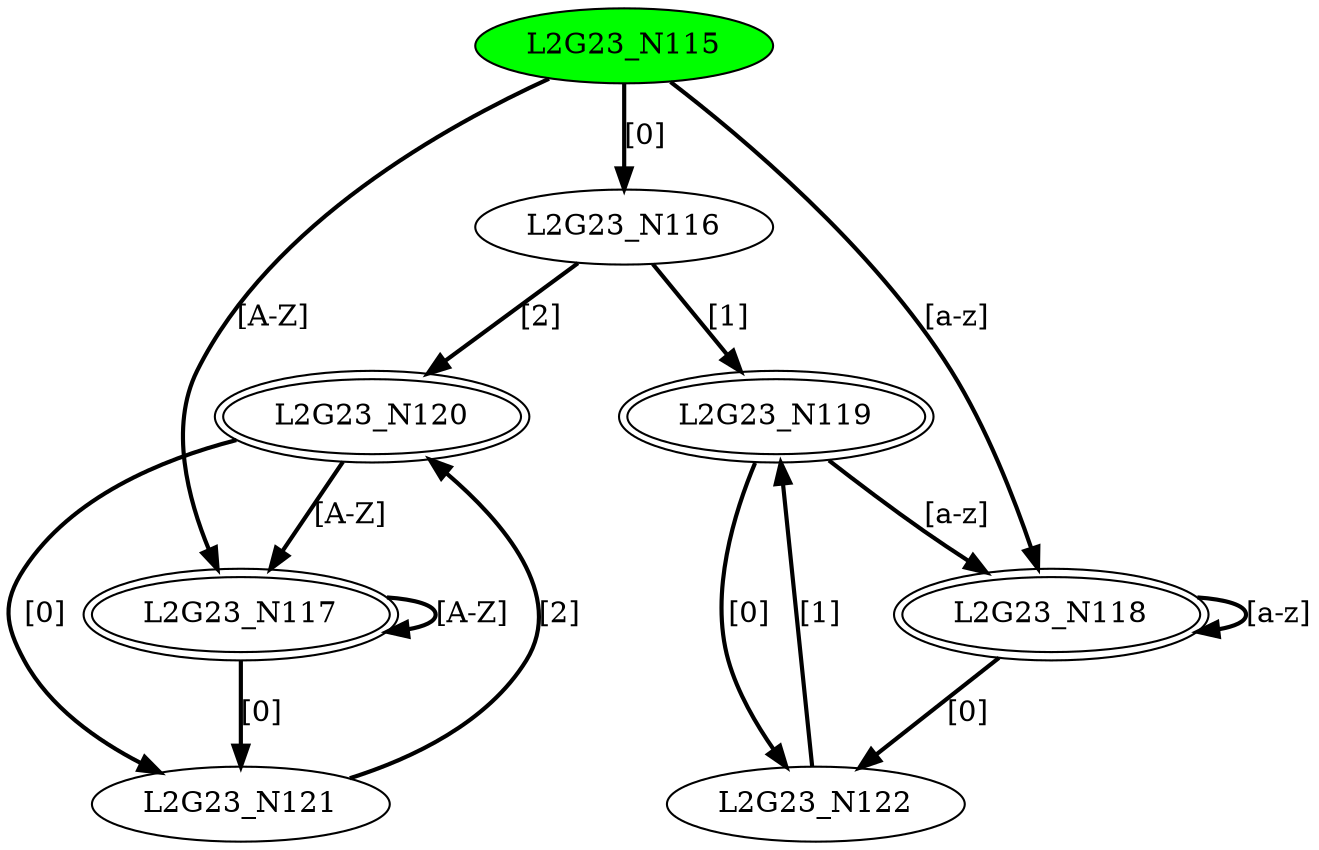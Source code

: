digraph G23{
"L2G23_N115" [style=filled,fillcolor=green];
"L2G23_N116";
"L2G23_N117" [peripheries=2];
"L2G23_N118" [peripheries=2];
"L2G23_N119" [peripheries=2];
"L2G23_N120" [peripheries=2];
"L2G23_N121";
"L2G23_N122";
"L2G23_N115"->"L2G23_N116" [style = bold, label = "[0]"];
"L2G23_N115"->"L2G23_N117" [style = bold, label = "[A-Z]"];
"L2G23_N115"->"L2G23_N118" [style = bold, label = "[a-z]"];
"L2G23_N116"->"L2G23_N119" [style = bold, label = "[1]"];
"L2G23_N116"->"L2G23_N120" [style = bold, label = "[2]"];
"L2G23_N117"->"L2G23_N121" [style = bold, label = "[0]"];
"L2G23_N117"->"L2G23_N117" [style = bold, label = "[A-Z]"];
"L2G23_N118"->"L2G23_N122" [style = bold, label = "[0]"];
"L2G23_N118"->"L2G23_N118" [style = bold, label = "[a-z]"];
"L2G23_N119"->"L2G23_N122" [style = bold, label = "[0]"];
"L2G23_N119"->"L2G23_N118" [style = bold, label = "[a-z]"];
"L2G23_N120"->"L2G23_N121" [style = bold, label = "[0]"];
"L2G23_N120"->"L2G23_N117" [style = bold, label = "[A-Z]"];
"L2G23_N121"->"L2G23_N120" [style = bold, label = "[2]"];
"L2G23_N122"->"L2G23_N119" [style = bold, label = "[1]"];
}

